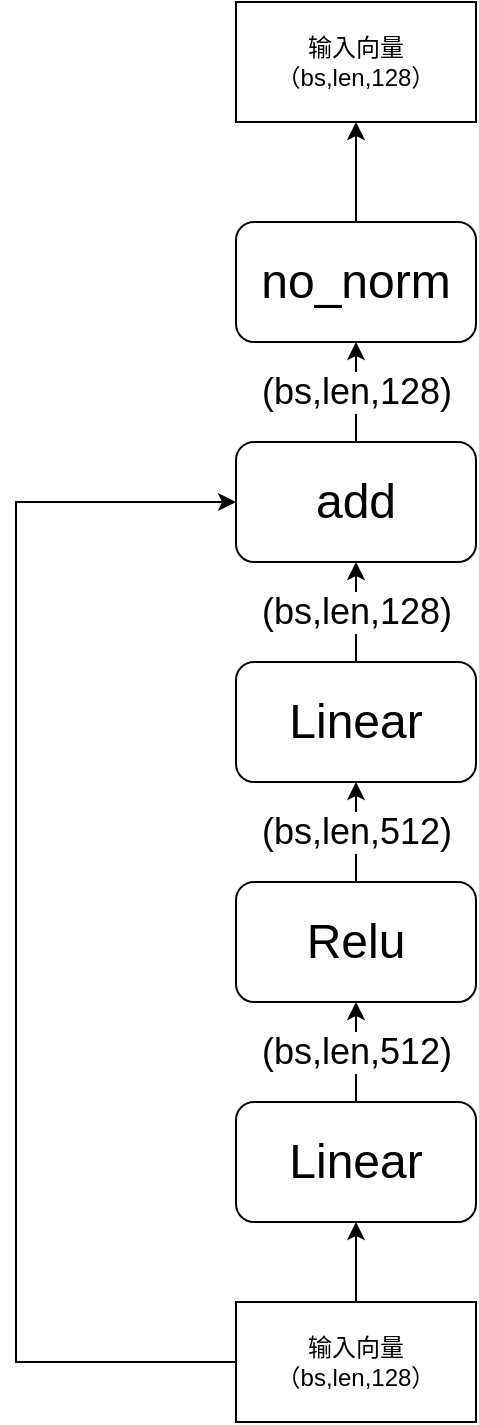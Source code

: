 <mxfile version="14.1.8" type="github">
  <diagram id="Vg40JJJ7-3CdHcnk_Bwl" name="第 1 页">
    <mxGraphModel dx="1422" dy="826" grid="1" gridSize="10" guides="1" tooltips="1" connect="1" arrows="1" fold="1" page="1" pageScale="1" pageWidth="827" pageHeight="1169" math="0" shadow="0">
      <root>
        <mxCell id="0" />
        <mxCell id="1" parent="0" />
        <mxCell id="mI3qtOptWadRCO2syrWG-3" style="edgeStyle=orthogonalEdgeStyle;rounded=0;orthogonalLoop=1;jettySize=auto;html=1;exitX=0.5;exitY=0;exitDx=0;exitDy=0;entryX=0.5;entryY=1;entryDx=0;entryDy=0;" edge="1" parent="1" source="mI3qtOptWadRCO2syrWG-1" target="mI3qtOptWadRCO2syrWG-2">
          <mxGeometry relative="1" as="geometry" />
        </mxCell>
        <mxCell id="mI3qtOptWadRCO2syrWG-17" style="edgeStyle=orthogonalEdgeStyle;rounded=0;orthogonalLoop=1;jettySize=auto;html=1;exitX=0;exitY=0.5;exitDx=0;exitDy=0;entryX=0;entryY=0.5;entryDx=0;entryDy=0;" edge="1" parent="1" source="mI3qtOptWadRCO2syrWG-1" target="mI3qtOptWadRCO2syrWG-8">
          <mxGeometry relative="1" as="geometry">
            <Array as="points">
              <mxPoint x="230" y="700" />
              <mxPoint x="230" y="270" />
            </Array>
          </mxGeometry>
        </mxCell>
        <mxCell id="mI3qtOptWadRCO2syrWG-1" value="输入向量&lt;br&gt;（bs,len,128）" style="rounded=0;whiteSpace=wrap;html=1;" vertex="1" parent="1">
          <mxGeometry x="340" y="670" width="120" height="60" as="geometry" />
        </mxCell>
        <mxCell id="mI3qtOptWadRCO2syrWG-5" value="&lt;font style=&quot;font-size: 18px&quot;&gt;(bs,len,512)&lt;/font&gt;" style="edgeStyle=orthogonalEdgeStyle;rounded=0;orthogonalLoop=1;jettySize=auto;html=1;exitX=0.5;exitY=0;exitDx=0;exitDy=0;entryX=0.5;entryY=1;entryDx=0;entryDy=0;" edge="1" parent="1" source="mI3qtOptWadRCO2syrWG-2" target="mI3qtOptWadRCO2syrWG-4">
          <mxGeometry relative="1" as="geometry" />
        </mxCell>
        <mxCell id="mI3qtOptWadRCO2syrWG-2" value="&lt;font style=&quot;font-size: 24px&quot;&gt;Linear&lt;/font&gt;" style="rounded=1;whiteSpace=wrap;html=1;" vertex="1" parent="1">
          <mxGeometry x="340" y="570" width="120" height="60" as="geometry" />
        </mxCell>
        <mxCell id="mI3qtOptWadRCO2syrWG-7" value="&lt;font style=&quot;font-size: 18px&quot;&gt;(bs,len,512)&lt;/font&gt;" style="edgeStyle=orthogonalEdgeStyle;rounded=0;orthogonalLoop=1;jettySize=auto;html=1;exitX=0.5;exitY=0;exitDx=0;exitDy=0;" edge="1" parent="1" source="mI3qtOptWadRCO2syrWG-4" target="mI3qtOptWadRCO2syrWG-6">
          <mxGeometry relative="1" as="geometry" />
        </mxCell>
        <mxCell id="mI3qtOptWadRCO2syrWG-4" value="&lt;font style=&quot;font-size: 24px&quot;&gt;Relu&lt;/font&gt;" style="rounded=1;whiteSpace=wrap;html=1;" vertex="1" parent="1">
          <mxGeometry x="340" y="460" width="120" height="60" as="geometry" />
        </mxCell>
        <mxCell id="mI3qtOptWadRCO2syrWG-9" value="&lt;font style=&quot;font-size: 18px&quot;&gt;(bs,len,128)&lt;/font&gt;" style="edgeStyle=orthogonalEdgeStyle;rounded=0;orthogonalLoop=1;jettySize=auto;html=1;exitX=0.5;exitY=0;exitDx=0;exitDy=0;entryX=0.5;entryY=1;entryDx=0;entryDy=0;" edge="1" parent="1" source="mI3qtOptWadRCO2syrWG-6" target="mI3qtOptWadRCO2syrWG-8">
          <mxGeometry relative="1" as="geometry" />
        </mxCell>
        <mxCell id="mI3qtOptWadRCO2syrWG-6" value="&lt;font style=&quot;font-size: 24px&quot;&gt;Linear&lt;/font&gt;" style="rounded=1;whiteSpace=wrap;html=1;" vertex="1" parent="1">
          <mxGeometry x="340" y="350" width="120" height="60" as="geometry" />
        </mxCell>
        <mxCell id="mI3qtOptWadRCO2syrWG-11" value="&lt;font style=&quot;font-size: 18px&quot;&gt;(bs,len,128)&lt;/font&gt;" style="edgeStyle=orthogonalEdgeStyle;rounded=0;orthogonalLoop=1;jettySize=auto;html=1;exitX=0.5;exitY=0;exitDx=0;exitDy=0;" edge="1" parent="1" source="mI3qtOptWadRCO2syrWG-8" target="mI3qtOptWadRCO2syrWG-10">
          <mxGeometry relative="1" as="geometry" />
        </mxCell>
        <mxCell id="mI3qtOptWadRCO2syrWG-8" value="&lt;font style=&quot;font-size: 24px&quot;&gt;add&lt;/font&gt;" style="rounded=1;whiteSpace=wrap;html=1;" vertex="1" parent="1">
          <mxGeometry x="340" y="240" width="120" height="60" as="geometry" />
        </mxCell>
        <mxCell id="mI3qtOptWadRCO2syrWG-14" style="edgeStyle=orthogonalEdgeStyle;rounded=0;orthogonalLoop=1;jettySize=auto;html=1;exitX=0.5;exitY=0;exitDx=0;exitDy=0;entryX=0.5;entryY=1;entryDx=0;entryDy=0;" edge="1" parent="1" source="mI3qtOptWadRCO2syrWG-10" target="mI3qtOptWadRCO2syrWG-12">
          <mxGeometry relative="1" as="geometry" />
        </mxCell>
        <mxCell id="mI3qtOptWadRCO2syrWG-10" value="&lt;font style=&quot;font-size: 24px&quot;&gt;no_norm&lt;/font&gt;" style="rounded=1;whiteSpace=wrap;html=1;" vertex="1" parent="1">
          <mxGeometry x="340" y="130" width="120" height="60" as="geometry" />
        </mxCell>
        <mxCell id="mI3qtOptWadRCO2syrWG-12" value="输入向量&lt;br&gt;（bs,len,128）" style="rounded=0;whiteSpace=wrap;html=1;" vertex="1" parent="1">
          <mxGeometry x="340" y="20" width="120" height="60" as="geometry" />
        </mxCell>
      </root>
    </mxGraphModel>
  </diagram>
</mxfile>
